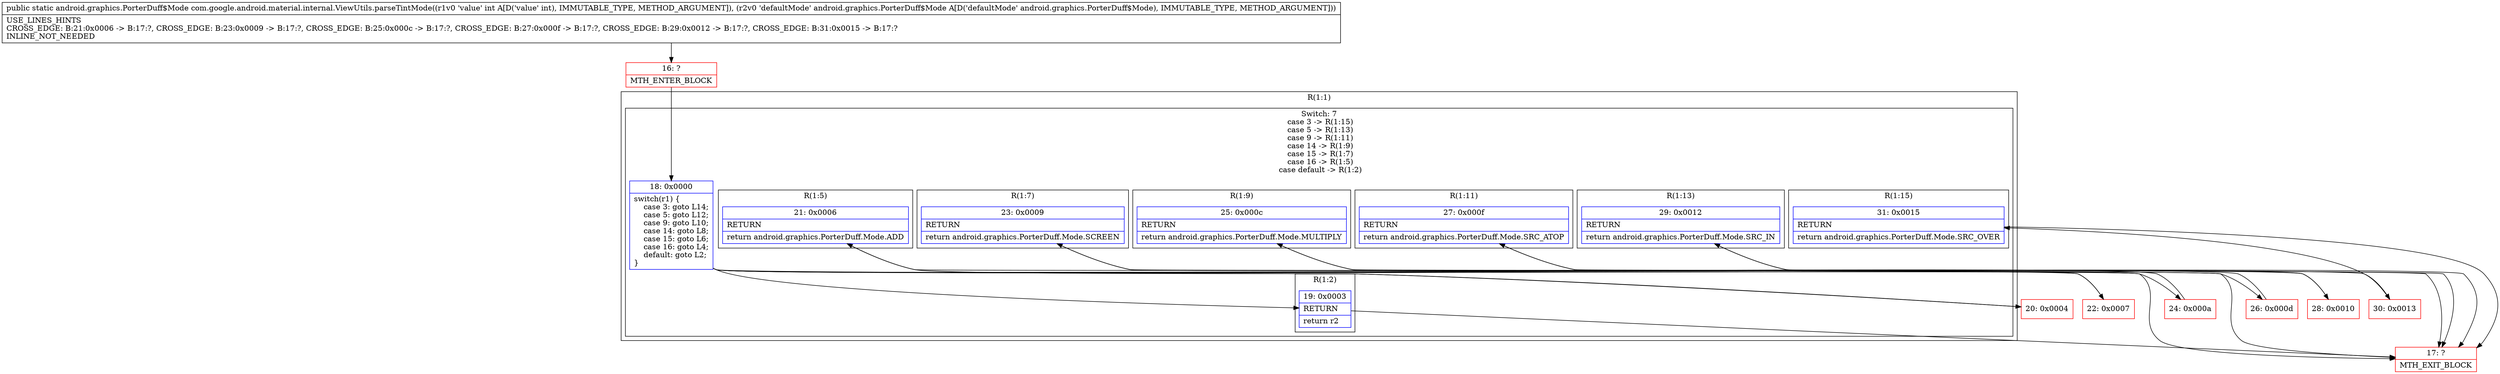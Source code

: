 digraph "CFG forcom.google.android.material.internal.ViewUtils.parseTintMode(ILandroid\/graphics\/PorterDuff$Mode;)Landroid\/graphics\/PorterDuff$Mode;" {
subgraph cluster_Region_1551086680 {
label = "R(1:1)";
node [shape=record,color=blue];
subgraph cluster_SwitchRegion_960270105 {
label = "Switch: 7
 case 3 -> R(1:15)
 case 5 -> R(1:13)
 case 9 -> R(1:11)
 case 14 -> R(1:9)
 case 15 -> R(1:7)
 case 16 -> R(1:5)
 case default -> R(1:2)";
node [shape=record,color=blue];
Node_18 [shape=record,label="{18\:\ 0x0000|switch(r1) \{\l    case 3: goto L14;\l    case 5: goto L12;\l    case 9: goto L10;\l    case 14: goto L8;\l    case 15: goto L6;\l    case 16: goto L4;\l    default: goto L2;\l\}\l}"];
subgraph cluster_Region_1134634336 {
label = "R(1:15)";
node [shape=record,color=blue];
Node_31 [shape=record,label="{31\:\ 0x0015|RETURN\l|return android.graphics.PorterDuff.Mode.SRC_OVER\l}"];
}
subgraph cluster_Region_1982750584 {
label = "R(1:13)";
node [shape=record,color=blue];
Node_29 [shape=record,label="{29\:\ 0x0012|RETURN\l|return android.graphics.PorterDuff.Mode.SRC_IN\l}"];
}
subgraph cluster_Region_926872721 {
label = "R(1:11)";
node [shape=record,color=blue];
Node_27 [shape=record,label="{27\:\ 0x000f|RETURN\l|return android.graphics.PorterDuff.Mode.SRC_ATOP\l}"];
}
subgraph cluster_Region_1789387048 {
label = "R(1:9)";
node [shape=record,color=blue];
Node_25 [shape=record,label="{25\:\ 0x000c|RETURN\l|return android.graphics.PorterDuff.Mode.MULTIPLY\l}"];
}
subgraph cluster_Region_552026937 {
label = "R(1:7)";
node [shape=record,color=blue];
Node_23 [shape=record,label="{23\:\ 0x0009|RETURN\l|return android.graphics.PorterDuff.Mode.SCREEN\l}"];
}
subgraph cluster_Region_607526338 {
label = "R(1:5)";
node [shape=record,color=blue];
Node_21 [shape=record,label="{21\:\ 0x0006|RETURN\l|return android.graphics.PorterDuff.Mode.ADD\l}"];
}
subgraph cluster_Region_1693249449 {
label = "R(1:2)";
node [shape=record,color=blue];
Node_19 [shape=record,label="{19\:\ 0x0003|RETURN\l|return r2\l}"];
}
}
}
Node_16 [shape=record,color=red,label="{16\:\ ?|MTH_ENTER_BLOCK\l}"];
Node_17 [shape=record,color=red,label="{17\:\ ?|MTH_EXIT_BLOCK\l}"];
Node_20 [shape=record,color=red,label="{20\:\ 0x0004}"];
Node_22 [shape=record,color=red,label="{22\:\ 0x0007}"];
Node_24 [shape=record,color=red,label="{24\:\ 0x000a}"];
Node_26 [shape=record,color=red,label="{26\:\ 0x000d}"];
Node_28 [shape=record,color=red,label="{28\:\ 0x0010}"];
Node_30 [shape=record,color=red,label="{30\:\ 0x0013}"];
MethodNode[shape=record,label="{public static android.graphics.PorterDuff$Mode com.google.android.material.internal.ViewUtils.parseTintMode((r1v0 'value' int A[D('value' int), IMMUTABLE_TYPE, METHOD_ARGUMENT]), (r2v0 'defaultMode' android.graphics.PorterDuff$Mode A[D('defaultMode' android.graphics.PorterDuff$Mode), IMMUTABLE_TYPE, METHOD_ARGUMENT]))  | USE_LINES_HINTS\lCROSS_EDGE: B:21:0x0006 \-\> B:17:?, CROSS_EDGE: B:23:0x0009 \-\> B:17:?, CROSS_EDGE: B:25:0x000c \-\> B:17:?, CROSS_EDGE: B:27:0x000f \-\> B:17:?, CROSS_EDGE: B:29:0x0012 \-\> B:17:?, CROSS_EDGE: B:31:0x0015 \-\> B:17:?\lINLINE_NOT_NEEDED\l}"];
MethodNode -> Node_16;Node_18 -> Node_19;
Node_18 -> Node_20;
Node_18 -> Node_22;
Node_18 -> Node_24;
Node_18 -> Node_26;
Node_18 -> Node_28;
Node_18 -> Node_30;
Node_31 -> Node_17;
Node_29 -> Node_17;
Node_27 -> Node_17;
Node_25 -> Node_17;
Node_23 -> Node_17;
Node_21 -> Node_17;
Node_19 -> Node_17;
Node_16 -> Node_18;
Node_20 -> Node_21;
Node_22 -> Node_23;
Node_24 -> Node_25;
Node_26 -> Node_27;
Node_28 -> Node_29;
Node_30 -> Node_31;
}

